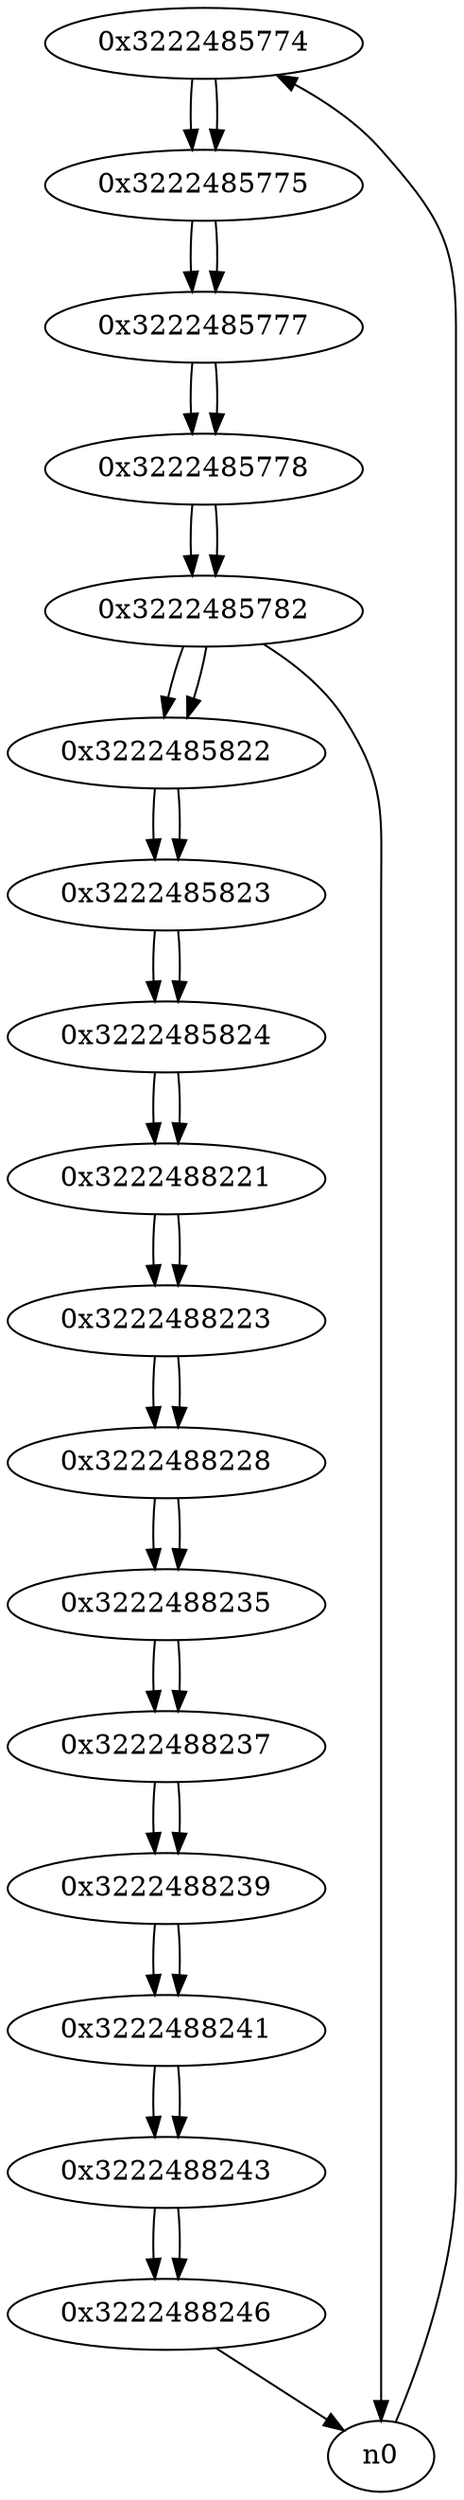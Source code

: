 digraph G{
/* nodes */
  n1 [label="0x3222485774"]
  n2 [label="0x3222485775"]
  n3 [label="0x3222485777"]
  n4 [label="0x3222485778"]
  n5 [label="0x3222485782"]
  n6 [label="0x3222485822"]
  n7 [label="0x3222485823"]
  n8 [label="0x3222485824"]
  n9 [label="0x3222488221"]
  n10 [label="0x3222488223"]
  n11 [label="0x3222488228"]
  n12 [label="0x3222488235"]
  n13 [label="0x3222488237"]
  n14 [label="0x3222488239"]
  n15 [label="0x3222488241"]
  n16 [label="0x3222488243"]
  n17 [label="0x3222488246"]
/* edges */
n1 -> n2;
n0 -> n1;
n2 -> n3;
n1 -> n2;
n3 -> n4;
n2 -> n3;
n4 -> n5;
n3 -> n4;
n5 -> n6;
n5 -> n0;
n4 -> n5;
n6 -> n7;
n5 -> n6;
n7 -> n8;
n6 -> n7;
n8 -> n9;
n7 -> n8;
n9 -> n10;
n8 -> n9;
n10 -> n11;
n9 -> n10;
n11 -> n12;
n10 -> n11;
n12 -> n13;
n11 -> n12;
n13 -> n14;
n12 -> n13;
n14 -> n15;
n13 -> n14;
n15 -> n16;
n14 -> n15;
n16 -> n17;
n15 -> n16;
n17 -> n0;
n16 -> n17;
}
